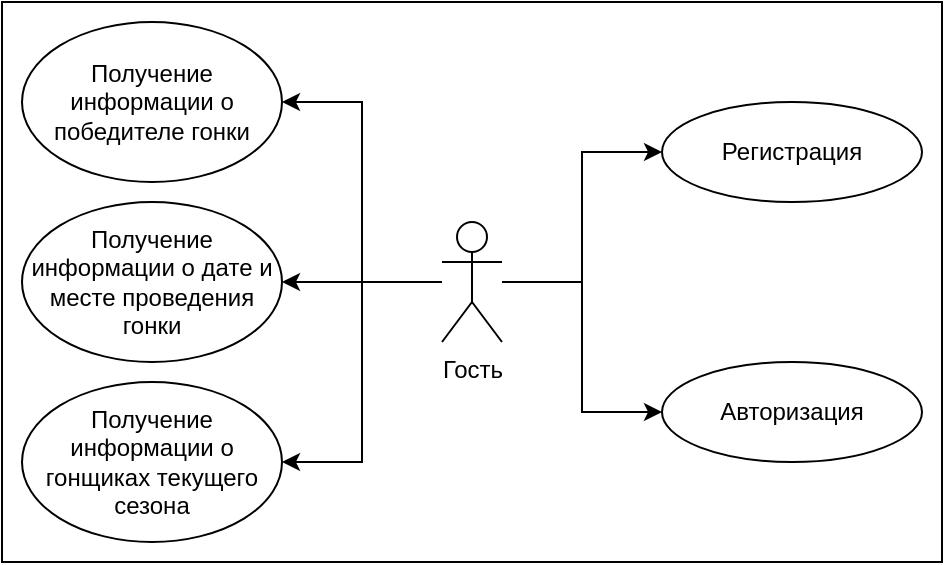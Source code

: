 <mxfile version="21.1.2" type="device" pages="3">
  <diagram name="Page-1" id="WNZ-mMHnSD49aeuzttNt">
    <mxGraphModel dx="1247" dy="733" grid="1" gridSize="10" guides="1" tooltips="1" connect="1" arrows="1" fold="1" page="1" pageScale="1" pageWidth="850" pageHeight="1100" math="0" shadow="0">
      <root>
        <mxCell id="0" />
        <mxCell id="1" parent="0" />
        <mxCell id="JrhxfnZ-ohJpkWJtEh9b-1" value="" style="rounded=0;whiteSpace=wrap;html=1;" vertex="1" parent="1">
          <mxGeometry x="100" y="50" width="470" height="280" as="geometry" />
        </mxCell>
        <mxCell id="ClZNCnKhov6xXpUsaPHH-17" style="edgeStyle=orthogonalEdgeStyle;rounded=0;orthogonalLoop=1;jettySize=auto;html=1;entryX=1;entryY=0.5;entryDx=0;entryDy=0;" edge="1" parent="1" source="ClZNCnKhov6xXpUsaPHH-1" target="ClZNCnKhov6xXpUsaPHH-11">
          <mxGeometry relative="1" as="geometry" />
        </mxCell>
        <mxCell id="ClZNCnKhov6xXpUsaPHH-18" style="edgeStyle=orthogonalEdgeStyle;rounded=0;orthogonalLoop=1;jettySize=auto;html=1;entryX=1;entryY=0.5;entryDx=0;entryDy=0;" edge="1" parent="1" source="ClZNCnKhov6xXpUsaPHH-1" target="ClZNCnKhov6xXpUsaPHH-12">
          <mxGeometry relative="1" as="geometry" />
        </mxCell>
        <mxCell id="ClZNCnKhov6xXpUsaPHH-19" style="edgeStyle=orthogonalEdgeStyle;rounded=0;orthogonalLoop=1;jettySize=auto;html=1;entryX=1;entryY=0.5;entryDx=0;entryDy=0;" edge="1" parent="1" source="ClZNCnKhov6xXpUsaPHH-1" target="ClZNCnKhov6xXpUsaPHH-13">
          <mxGeometry relative="1" as="geometry" />
        </mxCell>
        <mxCell id="ClZNCnKhov6xXpUsaPHH-20" style="edgeStyle=orthogonalEdgeStyle;rounded=0;orthogonalLoop=1;jettySize=auto;html=1;entryX=0;entryY=0.5;entryDx=0;entryDy=0;" edge="1" parent="1" source="ClZNCnKhov6xXpUsaPHH-1" target="ClZNCnKhov6xXpUsaPHH-14">
          <mxGeometry relative="1" as="geometry" />
        </mxCell>
        <mxCell id="ClZNCnKhov6xXpUsaPHH-21" style="edgeStyle=orthogonalEdgeStyle;rounded=0;orthogonalLoop=1;jettySize=auto;html=1;entryX=0;entryY=0.5;entryDx=0;entryDy=0;" edge="1" parent="1" source="ClZNCnKhov6xXpUsaPHH-1" target="ClZNCnKhov6xXpUsaPHH-15">
          <mxGeometry relative="1" as="geometry" />
        </mxCell>
        <mxCell id="ClZNCnKhov6xXpUsaPHH-1" value="Гость" style="shape=umlActor;verticalLabelPosition=bottom;verticalAlign=top;html=1;outlineConnect=0;" vertex="1" parent="1">
          <mxGeometry x="320" y="160" width="30" height="60" as="geometry" />
        </mxCell>
        <mxCell id="ClZNCnKhov6xXpUsaPHH-11" value="Получение информации о победителе гонки" style="ellipse;whiteSpace=wrap;html=1;" vertex="1" parent="1">
          <mxGeometry x="110" y="60" width="130" height="80" as="geometry" />
        </mxCell>
        <mxCell id="ClZNCnKhov6xXpUsaPHH-12" value="Получение информации о дате и месте проведения гонки" style="ellipse;whiteSpace=wrap;html=1;" vertex="1" parent="1">
          <mxGeometry x="110" y="150" width="130" height="80" as="geometry" />
        </mxCell>
        <mxCell id="ClZNCnKhov6xXpUsaPHH-13" value="Получение информации о гонщиках текущего сезона" style="ellipse;whiteSpace=wrap;html=1;" vertex="1" parent="1">
          <mxGeometry x="110" y="240" width="130" height="80" as="geometry" />
        </mxCell>
        <mxCell id="ClZNCnKhov6xXpUsaPHH-14" value="Регистрация" style="ellipse;whiteSpace=wrap;html=1;" vertex="1" parent="1">
          <mxGeometry x="430" y="100" width="130" height="50" as="geometry" />
        </mxCell>
        <mxCell id="ClZNCnKhov6xXpUsaPHH-15" value="Авторизация" style="ellipse;whiteSpace=wrap;html=1;" vertex="1" parent="1">
          <mxGeometry x="430" y="230" width="130" height="50" as="geometry" />
        </mxCell>
      </root>
    </mxGraphModel>
  </diagram>
  <diagram id="kx6D265Ow3IvWxUYgv_-" name="Page-2">
    <mxGraphModel dx="1434" dy="843" grid="1" gridSize="10" guides="1" tooltips="1" connect="1" arrows="1" fold="1" page="1" pageScale="1" pageWidth="850" pageHeight="1100" math="0" shadow="0">
      <root>
        <mxCell id="0" />
        <mxCell id="1" parent="0" />
        <mxCell id="XTl-BMb7wU4U85-NUkaj-1" value="" style="rounded=0;whiteSpace=wrap;html=1;" vertex="1" parent="1">
          <mxGeometry x="70" y="50" width="500" height="280" as="geometry" />
        </mxCell>
        <mxCell id="XTl-BMb7wU4U85-NUkaj-2" style="edgeStyle=orthogonalEdgeStyle;rounded=0;orthogonalLoop=1;jettySize=auto;html=1;entryX=1;entryY=0.5;entryDx=0;entryDy=0;" edge="1" parent="1" source="XTl-BMb7wU4U85-NUkaj-7" target="XTl-BMb7wU4U85-NUkaj-8">
          <mxGeometry relative="1" as="geometry" />
        </mxCell>
        <mxCell id="XTl-BMb7wU4U85-NUkaj-3" style="edgeStyle=orthogonalEdgeStyle;rounded=0;orthogonalLoop=1;jettySize=auto;html=1;entryX=1;entryY=0.5;entryDx=0;entryDy=0;" edge="1" parent="1" source="XTl-BMb7wU4U85-NUkaj-7" target="XTl-BMb7wU4U85-NUkaj-9">
          <mxGeometry relative="1" as="geometry" />
        </mxCell>
        <mxCell id="XTl-BMb7wU4U85-NUkaj-4" style="edgeStyle=orthogonalEdgeStyle;rounded=0;orthogonalLoop=1;jettySize=auto;html=1;entryX=1;entryY=0.5;entryDx=0;entryDy=0;" edge="1" parent="1" source="XTl-BMb7wU4U85-NUkaj-7" target="XTl-BMb7wU4U85-NUkaj-10">
          <mxGeometry relative="1" as="geometry" />
        </mxCell>
        <mxCell id="XTl-BMb7wU4U85-NUkaj-5" style="edgeStyle=orthogonalEdgeStyle;rounded=0;orthogonalLoop=1;jettySize=auto;html=1;entryX=0;entryY=0.5;entryDx=0;entryDy=0;" edge="1" parent="1" source="XTl-BMb7wU4U85-NUkaj-7" target="XTl-BMb7wU4U85-NUkaj-11">
          <mxGeometry relative="1" as="geometry" />
        </mxCell>
        <mxCell id="XTl-BMb7wU4U85-NUkaj-7" value="Авторизованный &lt;br&gt;пользователь" style="shape=umlActor;verticalLabelPosition=bottom;verticalAlign=top;html=1;outlineConnect=0;" vertex="1" parent="1">
          <mxGeometry x="320" y="160" width="30" height="60" as="geometry" />
        </mxCell>
        <mxCell id="XTl-BMb7wU4U85-NUkaj-8" value="Получение полной информации о Гран-При" style="ellipse;whiteSpace=wrap;html=1;" vertex="1" parent="1">
          <mxGeometry x="80" y="60" width="160" height="80" as="geometry" />
        </mxCell>
        <mxCell id="XTl-BMb7wU4U85-NUkaj-9" value="Получение информации о всех гонщиках и командах" style="ellipse;whiteSpace=wrap;html=1;" vertex="1" parent="1">
          <mxGeometry x="80" y="150" width="160" height="80" as="geometry" />
        </mxCell>
        <mxCell id="XTl-BMb7wU4U85-NUkaj-10" value="Получение информации о трассах" style="ellipse;whiteSpace=wrap;html=1;" vertex="1" parent="1">
          <mxGeometry x="80" y="240" width="160" height="80" as="geometry" />
        </mxCell>
        <mxCell id="XTl-BMb7wU4U85-NUkaj-11" value="Авторизация" style="ellipse;whiteSpace=wrap;html=1;" vertex="1" parent="1">
          <mxGeometry x="430" y="165" width="130" height="50" as="geometry" />
        </mxCell>
      </root>
    </mxGraphModel>
  </diagram>
  <diagram id="dX2_cvqMyvnhozVG6Kvs" name="Page-3">
    <mxGraphModel dx="1434" dy="843" grid="1" gridSize="10" guides="1" tooltips="1" connect="1" arrows="1" fold="1" page="1" pageScale="1" pageWidth="850" pageHeight="1100" math="0" shadow="0">
      <root>
        <mxCell id="0" />
        <mxCell id="1" parent="0" />
        <mxCell id="OX_9wxLjYL73Qv7kGcx4-1" value="" style="rounded=0;whiteSpace=wrap;html=1;" vertex="1" parent="1">
          <mxGeometry x="70" y="50" width="530" height="440" as="geometry" />
        </mxCell>
        <mxCell id="OX_9wxLjYL73Qv7kGcx4-2" style="edgeStyle=orthogonalEdgeStyle;rounded=0;orthogonalLoop=1;jettySize=auto;html=1;entryX=1;entryY=0.5;entryDx=0;entryDy=0;" edge="1" parent="1" source="OX_9wxLjYL73Qv7kGcx4-6" target="OX_9wxLjYL73Qv7kGcx4-7">
          <mxGeometry relative="1" as="geometry" />
        </mxCell>
        <mxCell id="OX_9wxLjYL73Qv7kGcx4-3" style="edgeStyle=orthogonalEdgeStyle;rounded=0;orthogonalLoop=1;jettySize=auto;html=1;entryX=1;entryY=0.5;entryDx=0;entryDy=0;" edge="1" parent="1" source="OX_9wxLjYL73Qv7kGcx4-6" target="OX_9wxLjYL73Qv7kGcx4-8">
          <mxGeometry relative="1" as="geometry" />
        </mxCell>
        <mxCell id="OX_9wxLjYL73Qv7kGcx4-4" style="edgeStyle=orthogonalEdgeStyle;rounded=0;orthogonalLoop=1;jettySize=auto;html=1;entryX=1;entryY=0.5;entryDx=0;entryDy=0;" edge="1" parent="1" source="OX_9wxLjYL73Qv7kGcx4-6" target="OX_9wxLjYL73Qv7kGcx4-9">
          <mxGeometry relative="1" as="geometry" />
        </mxCell>
        <mxCell id="OX_9wxLjYL73Qv7kGcx4-5" style="edgeStyle=orthogonalEdgeStyle;rounded=0;orthogonalLoop=1;jettySize=auto;html=1;entryX=0;entryY=0.5;entryDx=0;entryDy=0;" edge="1" parent="1" source="OX_9wxLjYL73Qv7kGcx4-6" target="OX_9wxLjYL73Qv7kGcx4-10">
          <mxGeometry relative="1" as="geometry">
            <Array as="points">
              <mxPoint x="390" y="260" />
              <mxPoint x="390" y="113" />
            </Array>
          </mxGeometry>
        </mxCell>
        <mxCell id="OX_9wxLjYL73Qv7kGcx4-19" style="edgeStyle=orthogonalEdgeStyle;rounded=0;orthogonalLoop=1;jettySize=auto;html=1;entryX=0;entryY=0.5;entryDx=0;entryDy=0;" edge="1" parent="1" source="OX_9wxLjYL73Qv7kGcx4-6" target="OX_9wxLjYL73Qv7kGcx4-15">
          <mxGeometry relative="1" as="geometry" />
        </mxCell>
        <mxCell id="OX_9wxLjYL73Qv7kGcx4-20" style="edgeStyle=orthogonalEdgeStyle;rounded=0;orthogonalLoop=1;jettySize=auto;html=1;entryX=0;entryY=0.5;entryDx=0;entryDy=0;" edge="1" parent="1" source="OX_9wxLjYL73Qv7kGcx4-6" target="OX_9wxLjYL73Qv7kGcx4-16">
          <mxGeometry relative="1" as="geometry" />
        </mxCell>
        <mxCell id="OX_9wxLjYL73Qv7kGcx4-21" style="edgeStyle=orthogonalEdgeStyle;rounded=0;orthogonalLoop=1;jettySize=auto;html=1;entryX=0;entryY=0.5;entryDx=0;entryDy=0;" edge="1" parent="1" source="OX_9wxLjYL73Qv7kGcx4-6" target="OX_9wxLjYL73Qv7kGcx4-17">
          <mxGeometry relative="1" as="geometry" />
        </mxCell>
        <mxCell id="OX_9wxLjYL73Qv7kGcx4-22" style="edgeStyle=orthogonalEdgeStyle;rounded=0;orthogonalLoop=1;jettySize=auto;html=1;entryX=0;entryY=0.5;entryDx=0;entryDy=0;" edge="1" parent="1" source="OX_9wxLjYL73Qv7kGcx4-6" target="OX_9wxLjYL73Qv7kGcx4-18">
          <mxGeometry relative="1" as="geometry" />
        </mxCell>
        <mxCell id="OX_9wxLjYL73Qv7kGcx4-23" style="edgeStyle=orthogonalEdgeStyle;rounded=0;orthogonalLoop=1;jettySize=auto;html=1;entryX=1;entryY=0.5;entryDx=0;entryDy=0;" edge="1" parent="1" source="OX_9wxLjYL73Qv7kGcx4-6" target="OX_9wxLjYL73Qv7kGcx4-13">
          <mxGeometry relative="1" as="geometry" />
        </mxCell>
        <mxCell id="OX_9wxLjYL73Qv7kGcx4-24" style="edgeStyle=orthogonalEdgeStyle;rounded=0;orthogonalLoop=1;jettySize=auto;html=1;entryX=1;entryY=0.5;entryDx=0;entryDy=0;" edge="1" parent="1" source="OX_9wxLjYL73Qv7kGcx4-6" target="OX_9wxLjYL73Qv7kGcx4-14">
          <mxGeometry relative="1" as="geometry" />
        </mxCell>
        <mxCell id="OX_9wxLjYL73Qv7kGcx4-6" value="Администратор" style="shape=umlActor;verticalLabelPosition=bottom;verticalAlign=top;html=1;outlineConnect=0;" vertex="1" parent="1">
          <mxGeometry x="320" y="230" width="30" height="60" as="geometry" />
        </mxCell>
        <mxCell id="OX_9wxLjYL73Qv7kGcx4-7" value="Получение полной информации о Гран-При" style="ellipse;whiteSpace=wrap;html=1;" vertex="1" parent="1">
          <mxGeometry x="80" y="60" width="160" height="80" as="geometry" />
        </mxCell>
        <mxCell id="OX_9wxLjYL73Qv7kGcx4-8" value="Получение информации о всех гонщиках и командах" style="ellipse;whiteSpace=wrap;html=1;" vertex="1" parent="1">
          <mxGeometry x="80" y="150" width="160" height="80" as="geometry" />
        </mxCell>
        <mxCell id="OX_9wxLjYL73Qv7kGcx4-9" value="Получение информации о трассах" style="ellipse;whiteSpace=wrap;html=1;" vertex="1" parent="1">
          <mxGeometry x="80" y="240" width="160" height="80" as="geometry" />
        </mxCell>
        <mxCell id="OX_9wxLjYL73Qv7kGcx4-10" value="Авторизация" style="ellipse;whiteSpace=wrap;html=1;" vertex="1" parent="1">
          <mxGeometry x="430" y="83" width="160" height="60" as="geometry" />
        </mxCell>
        <mxCell id="OX_9wxLjYL73Qv7kGcx4-13" value="Добавление информации о Гран-При" style="ellipse;whiteSpace=wrap;html=1;" vertex="1" parent="1">
          <mxGeometry x="80" y="330" width="160" height="70" as="geometry" />
        </mxCell>
        <mxCell id="OX_9wxLjYL73Qv7kGcx4-14" value="Удаление/изменение информации о Гран-При" style="ellipse;whiteSpace=wrap;html=1;" vertex="1" parent="1">
          <mxGeometry x="80" y="410" width="160" height="70" as="geometry" />
        </mxCell>
        <mxCell id="OX_9wxLjYL73Qv7kGcx4-15" value="Добавление новых пилотов" style="ellipse;whiteSpace=wrap;html=1;" vertex="1" parent="1">
          <mxGeometry x="430" y="160" width="160" height="60" as="geometry" />
        </mxCell>
        <mxCell id="OX_9wxLjYL73Qv7kGcx4-16" value="Удаление/изменение информации о пилотах" style="ellipse;whiteSpace=wrap;html=1;" vertex="1" parent="1">
          <mxGeometry x="430" y="240" width="160" height="60" as="geometry" />
        </mxCell>
        <mxCell id="OX_9wxLjYL73Qv7kGcx4-17" value="Добавление новых трасс" style="ellipse;whiteSpace=wrap;html=1;" vertex="1" parent="1">
          <mxGeometry x="430" y="320" width="160" height="60" as="geometry" />
        </mxCell>
        <mxCell id="OX_9wxLjYL73Qv7kGcx4-18" value="Удаление/изменение информации о трассах" style="ellipse;whiteSpace=wrap;html=1;" vertex="1" parent="1">
          <mxGeometry x="430" y="400" width="160" height="60" as="geometry" />
        </mxCell>
      </root>
    </mxGraphModel>
  </diagram>
</mxfile>
